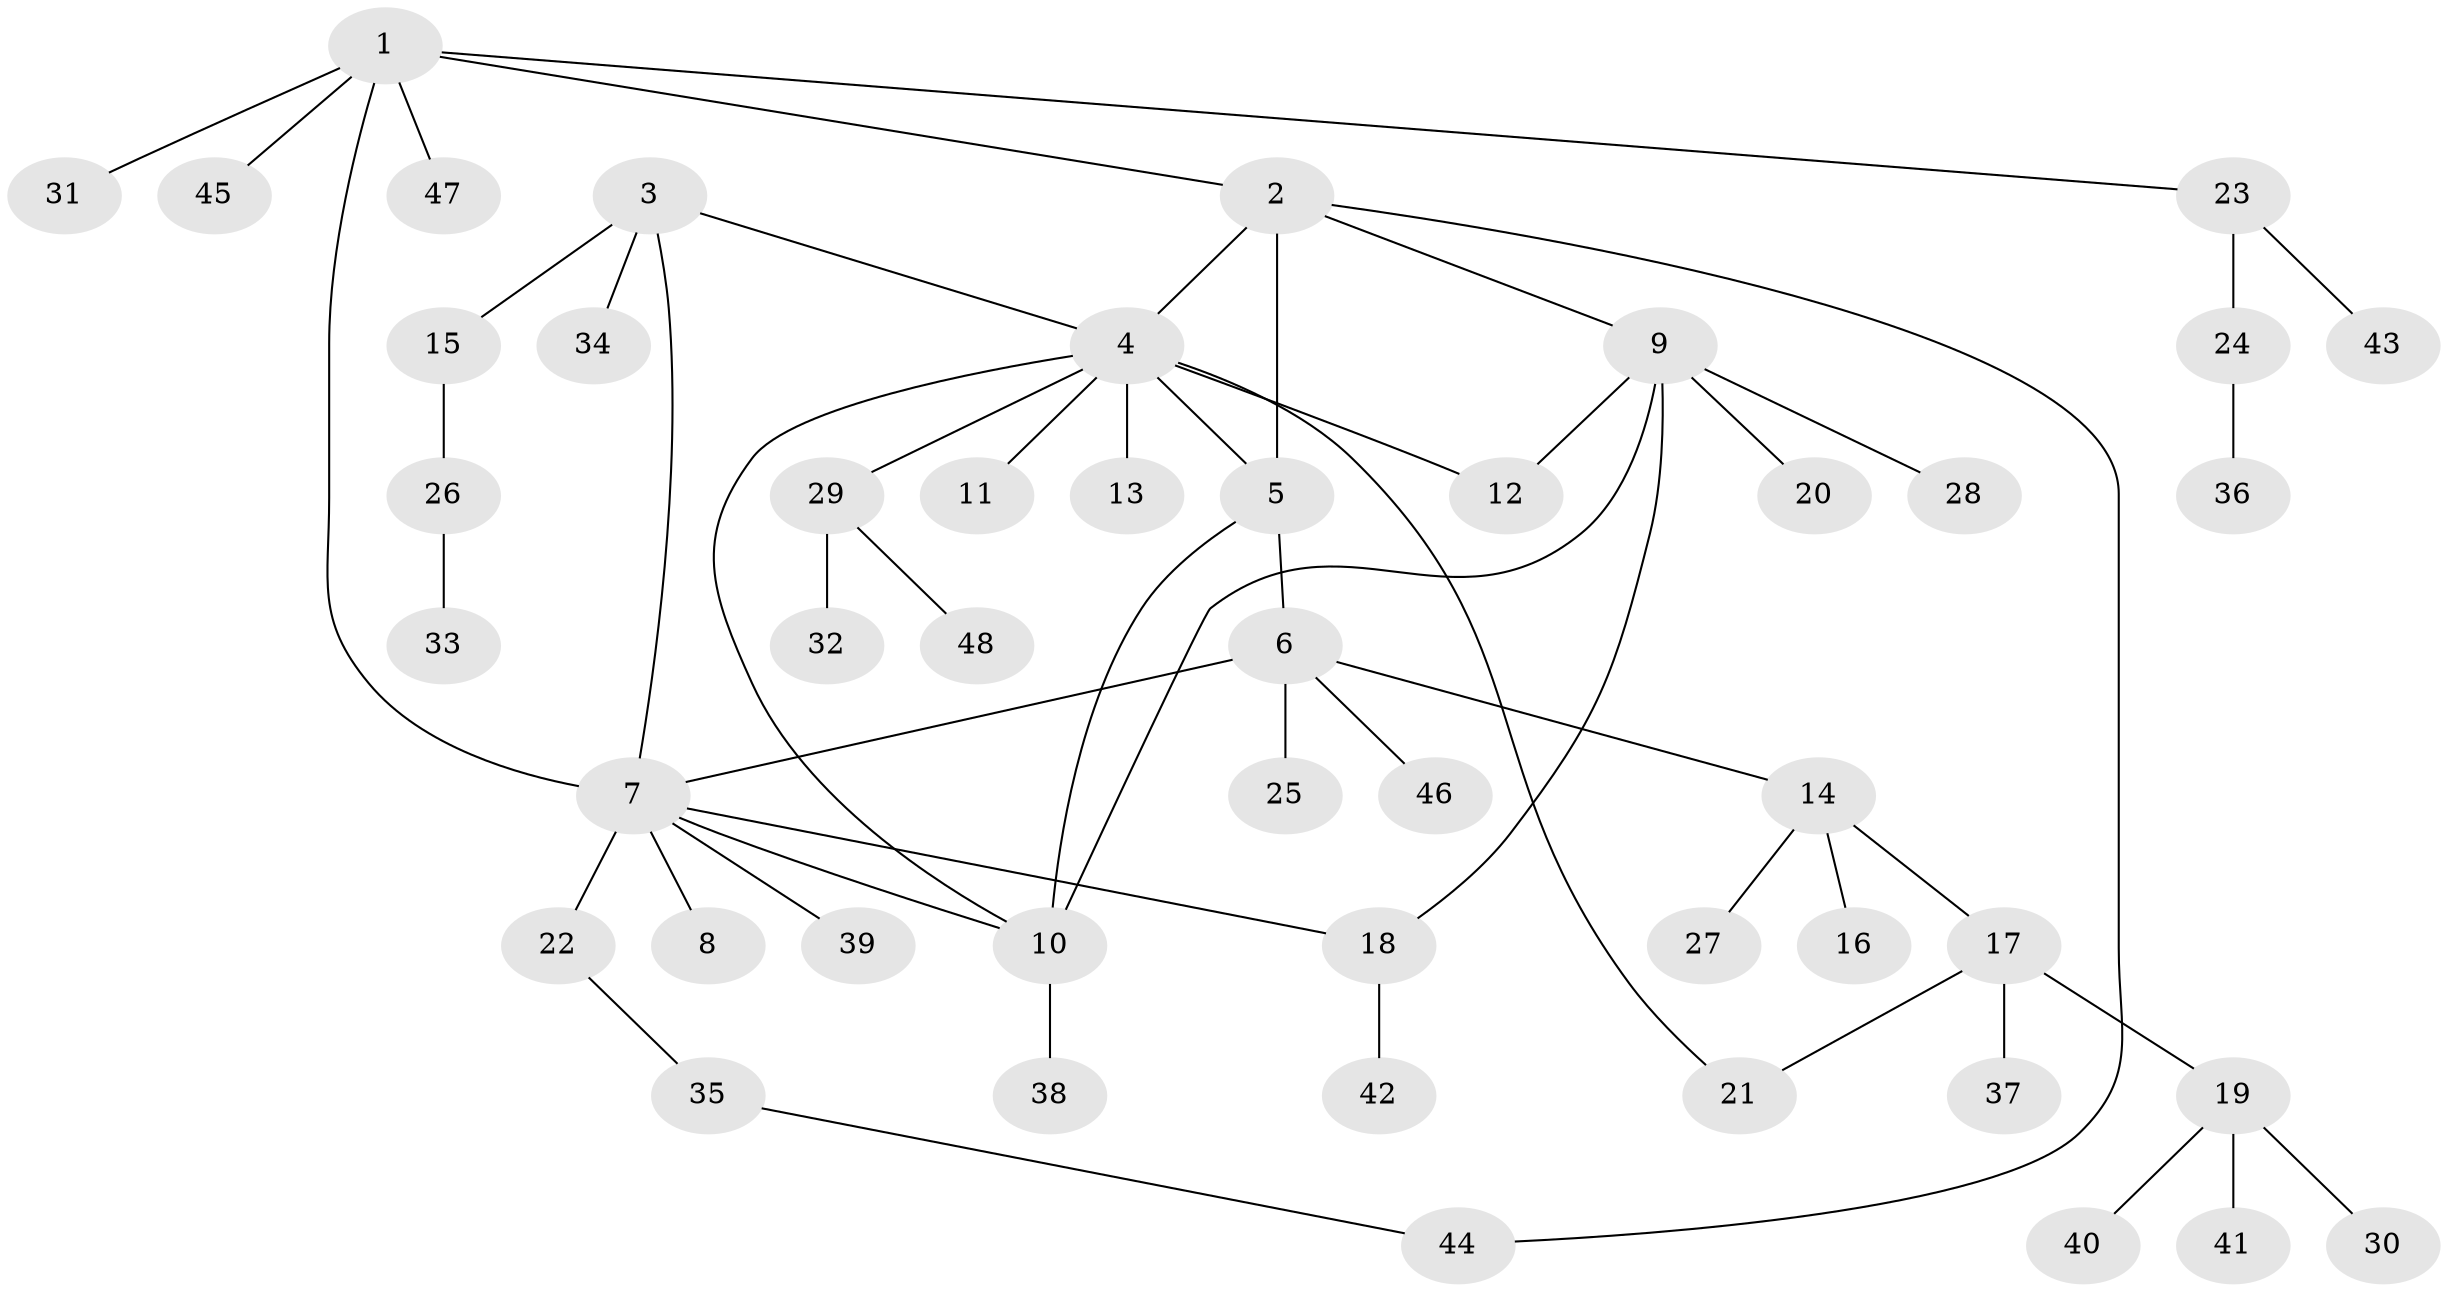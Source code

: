 // Generated by graph-tools (version 1.1) at 2025/11/02/27/25 16:11:37]
// undirected, 48 vertices, 57 edges
graph export_dot {
graph [start="1"]
  node [color=gray90,style=filled];
  1;
  2;
  3;
  4;
  5;
  6;
  7;
  8;
  9;
  10;
  11;
  12;
  13;
  14;
  15;
  16;
  17;
  18;
  19;
  20;
  21;
  22;
  23;
  24;
  25;
  26;
  27;
  28;
  29;
  30;
  31;
  32;
  33;
  34;
  35;
  36;
  37;
  38;
  39;
  40;
  41;
  42;
  43;
  44;
  45;
  46;
  47;
  48;
  1 -- 2;
  1 -- 7;
  1 -- 23;
  1 -- 31;
  1 -- 45;
  1 -- 47;
  2 -- 4;
  2 -- 5;
  2 -- 9;
  2 -- 44;
  3 -- 4;
  3 -- 7;
  3 -- 15;
  3 -- 34;
  4 -- 5;
  4 -- 10;
  4 -- 11;
  4 -- 12;
  4 -- 13;
  4 -- 21;
  4 -- 29;
  5 -- 6;
  5 -- 10;
  6 -- 7;
  6 -- 14;
  6 -- 25;
  6 -- 46;
  7 -- 8;
  7 -- 10;
  7 -- 18;
  7 -- 22;
  7 -- 39;
  9 -- 10;
  9 -- 12;
  9 -- 18;
  9 -- 20;
  9 -- 28;
  10 -- 38;
  14 -- 16;
  14 -- 17;
  14 -- 27;
  15 -- 26;
  17 -- 19;
  17 -- 21;
  17 -- 37;
  18 -- 42;
  19 -- 30;
  19 -- 40;
  19 -- 41;
  22 -- 35;
  23 -- 24;
  23 -- 43;
  24 -- 36;
  26 -- 33;
  29 -- 32;
  29 -- 48;
  35 -- 44;
}
